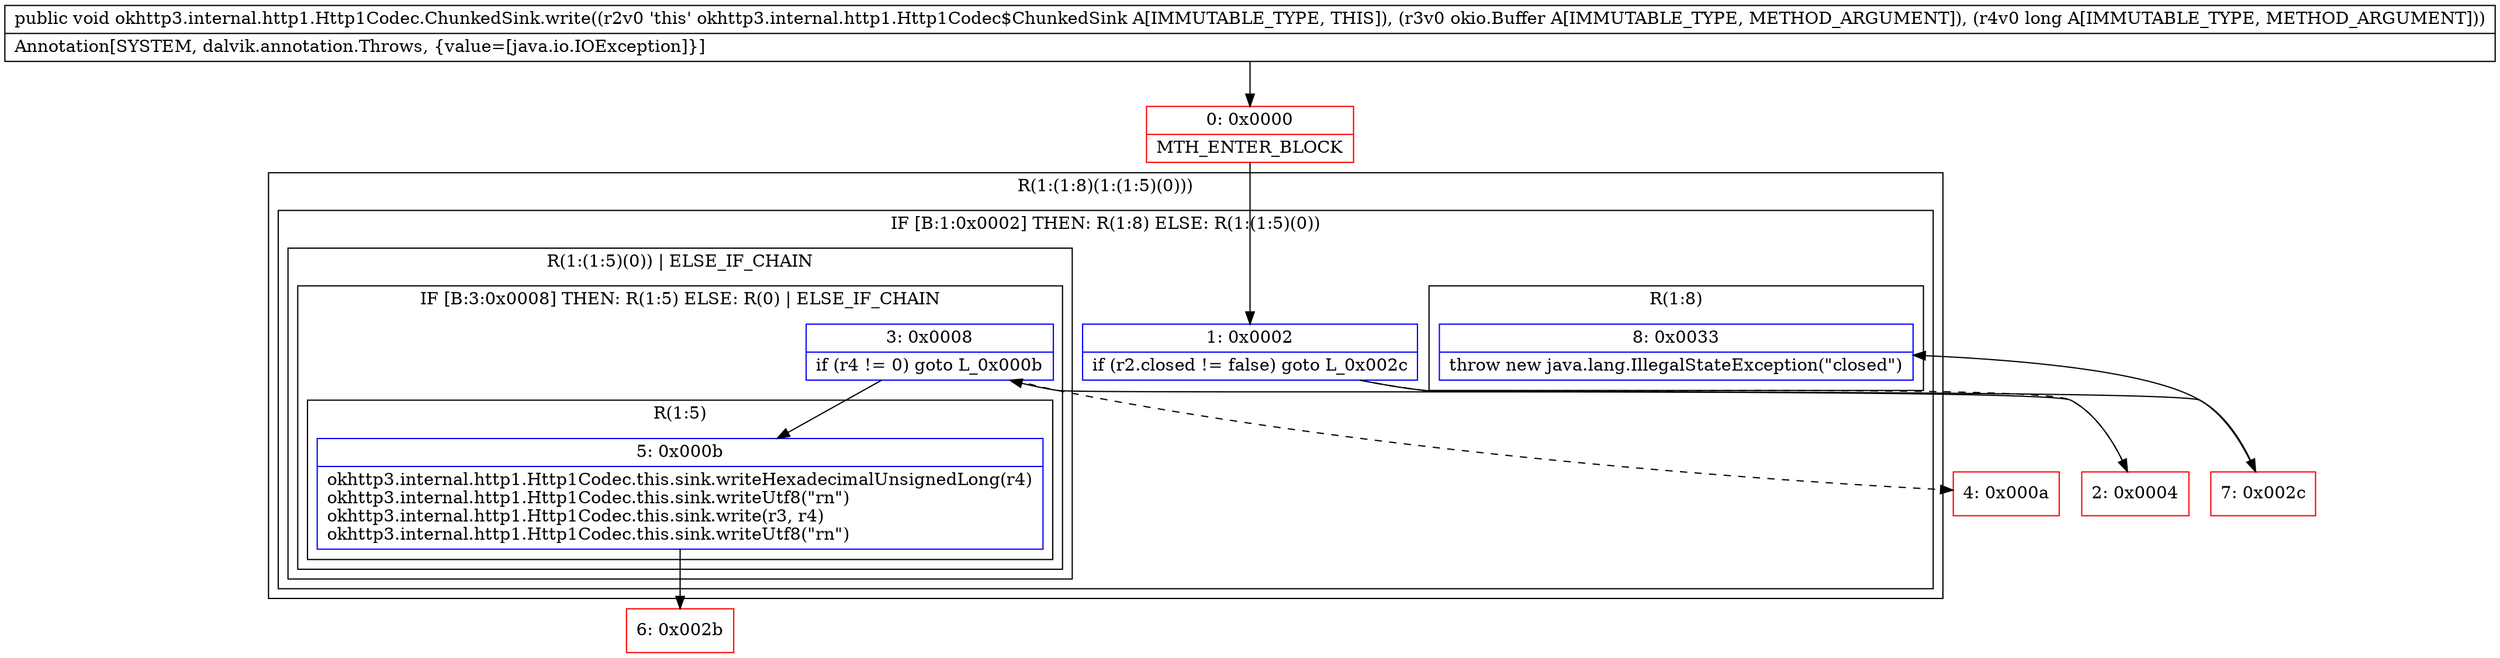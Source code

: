 digraph "CFG forokhttp3.internal.http1.Http1Codec.ChunkedSink.write(Lokio\/Buffer;J)V" {
subgraph cluster_Region_1677187432 {
label = "R(1:(1:8)(1:(1:5)(0)))";
node [shape=record,color=blue];
subgraph cluster_IfRegion_1351820540 {
label = "IF [B:1:0x0002] THEN: R(1:8) ELSE: R(1:(1:5)(0))";
node [shape=record,color=blue];
Node_1 [shape=record,label="{1\:\ 0x0002|if (r2.closed != false) goto L_0x002c\l}"];
subgraph cluster_Region_475284454 {
label = "R(1:8)";
node [shape=record,color=blue];
Node_8 [shape=record,label="{8\:\ 0x0033|throw new java.lang.IllegalStateException(\"closed\")\l}"];
}
subgraph cluster_Region_604922025 {
label = "R(1:(1:5)(0)) | ELSE_IF_CHAIN\l";
node [shape=record,color=blue];
subgraph cluster_IfRegion_2037367257 {
label = "IF [B:3:0x0008] THEN: R(1:5) ELSE: R(0) | ELSE_IF_CHAIN\l";
node [shape=record,color=blue];
Node_3 [shape=record,label="{3\:\ 0x0008|if (r4 != 0) goto L_0x000b\l}"];
subgraph cluster_Region_806534860 {
label = "R(1:5)";
node [shape=record,color=blue];
Node_5 [shape=record,label="{5\:\ 0x000b|okhttp3.internal.http1.Http1Codec.this.sink.writeHexadecimalUnsignedLong(r4)\lokhttp3.internal.http1.Http1Codec.this.sink.writeUtf8(\"rn\")\lokhttp3.internal.http1.Http1Codec.this.sink.write(r3, r4)\lokhttp3.internal.http1.Http1Codec.this.sink.writeUtf8(\"rn\")\l}"];
}
subgraph cluster_Region_250056795 {
label = "R(0)";
node [shape=record,color=blue];
}
}
}
}
}
Node_0 [shape=record,color=red,label="{0\:\ 0x0000|MTH_ENTER_BLOCK\l}"];
Node_2 [shape=record,color=red,label="{2\:\ 0x0004}"];
Node_4 [shape=record,color=red,label="{4\:\ 0x000a}"];
Node_6 [shape=record,color=red,label="{6\:\ 0x002b}"];
Node_7 [shape=record,color=red,label="{7\:\ 0x002c}"];
MethodNode[shape=record,label="{public void okhttp3.internal.http1.Http1Codec.ChunkedSink.write((r2v0 'this' okhttp3.internal.http1.Http1Codec$ChunkedSink A[IMMUTABLE_TYPE, THIS]), (r3v0 okio.Buffer A[IMMUTABLE_TYPE, METHOD_ARGUMENT]), (r4v0 long A[IMMUTABLE_TYPE, METHOD_ARGUMENT]))  | Annotation[SYSTEM, dalvik.annotation.Throws, \{value=[java.io.IOException]\}]\l}"];
MethodNode -> Node_0;
Node_1 -> Node_2[style=dashed];
Node_1 -> Node_7;
Node_3 -> Node_4[style=dashed];
Node_3 -> Node_5;
Node_5 -> Node_6;
Node_0 -> Node_1;
Node_2 -> Node_3;
Node_7 -> Node_8;
}

